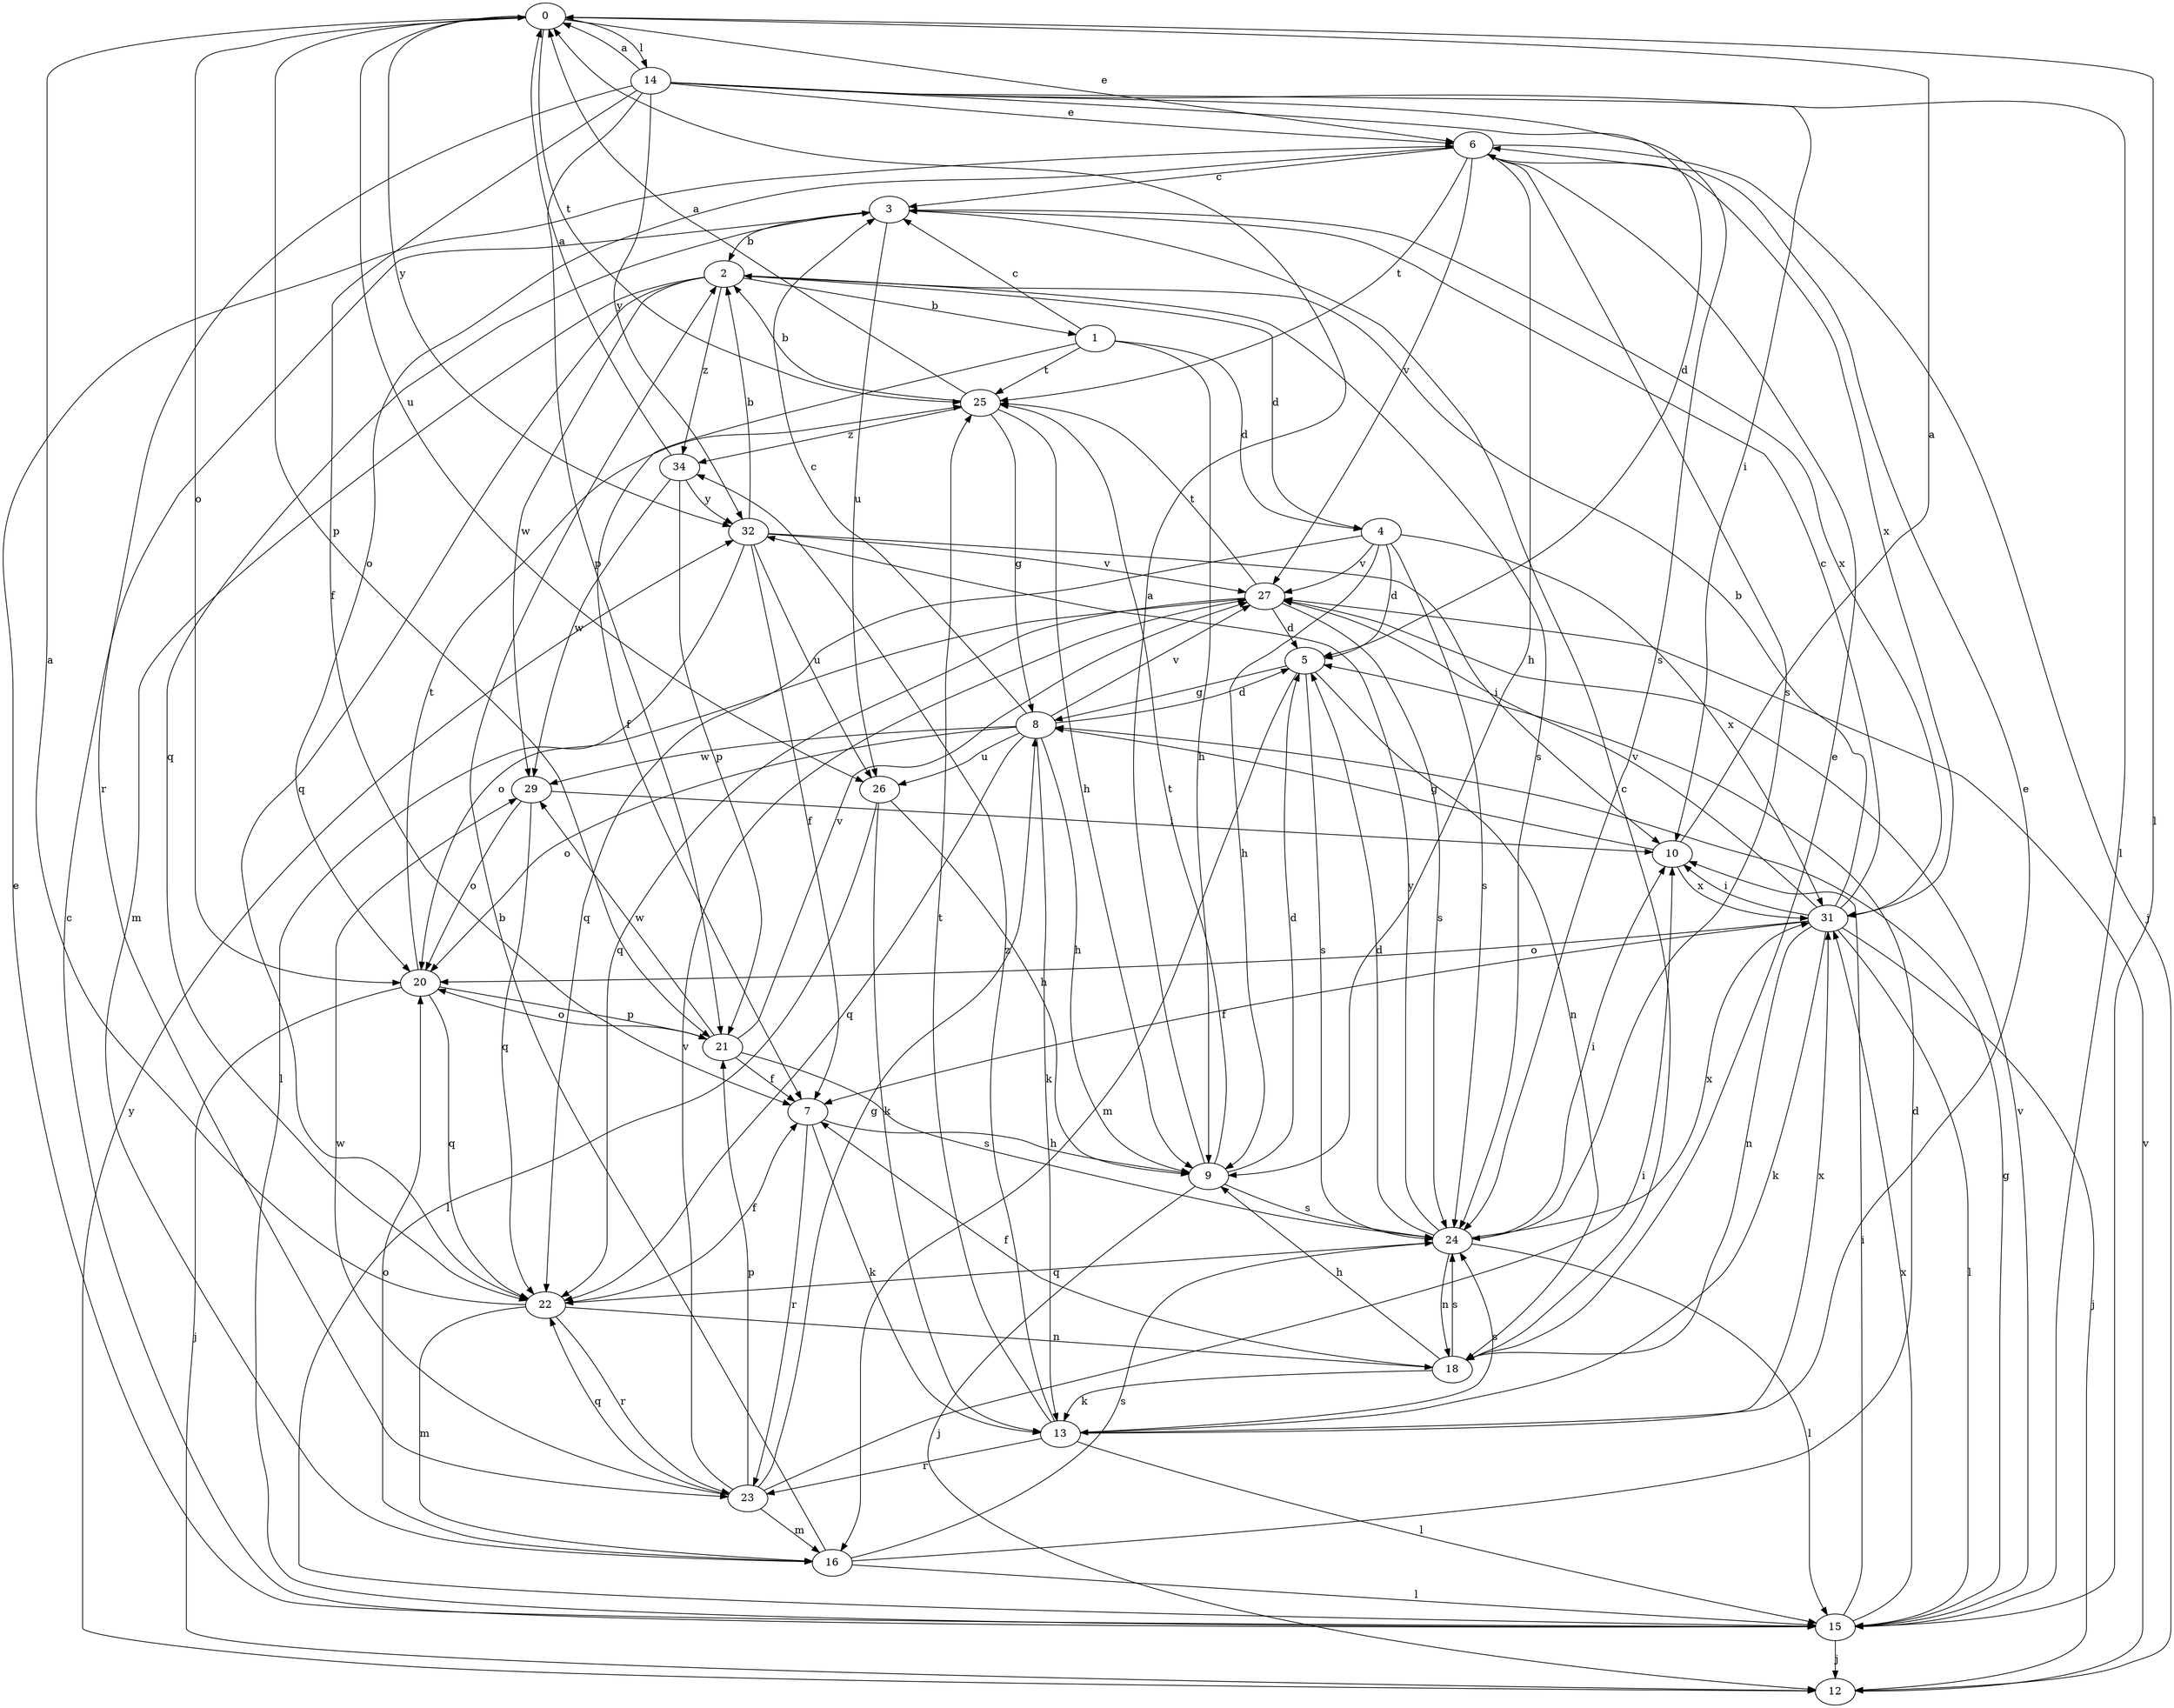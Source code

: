 strict digraph  {
0;
1;
2;
3;
4;
5;
6;
7;
8;
9;
10;
12;
13;
14;
15;
16;
18;
20;
21;
22;
23;
24;
25;
26;
27;
29;
31;
32;
34;
0 -> 6  [label=e];
0 -> 14  [label=l];
0 -> 15  [label=l];
0 -> 20  [label=o];
0 -> 21  [label=p];
0 -> 25  [label=t];
0 -> 26  [label=u];
0 -> 32  [label=y];
1 -> 3  [label=c];
1 -> 4  [label=d];
1 -> 7  [label=f];
1 -> 9  [label=h];
1 -> 25  [label=t];
2 -> 1  [label=b];
2 -> 4  [label=d];
2 -> 16  [label=m];
2 -> 22  [label=q];
2 -> 24  [label=s];
2 -> 29  [label=w];
2 -> 34  [label=z];
3 -> 2  [label=b];
3 -> 22  [label=q];
3 -> 26  [label=u];
3 -> 31  [label=x];
4 -> 5  [label=d];
4 -> 9  [label=h];
4 -> 22  [label=q];
4 -> 24  [label=s];
4 -> 27  [label=v];
4 -> 31  [label=x];
5 -> 8  [label=g];
5 -> 16  [label=m];
5 -> 18  [label=n];
5 -> 24  [label=s];
6 -> 3  [label=c];
6 -> 9  [label=h];
6 -> 12  [label=j];
6 -> 20  [label=o];
6 -> 24  [label=s];
6 -> 25  [label=t];
6 -> 27  [label=v];
6 -> 31  [label=x];
7 -> 9  [label=h];
7 -> 13  [label=k];
7 -> 23  [label=r];
8 -> 3  [label=c];
8 -> 5  [label=d];
8 -> 9  [label=h];
8 -> 13  [label=k];
8 -> 20  [label=o];
8 -> 22  [label=q];
8 -> 26  [label=u];
8 -> 27  [label=v];
8 -> 29  [label=w];
9 -> 0  [label=a];
9 -> 5  [label=d];
9 -> 12  [label=j];
9 -> 24  [label=s];
9 -> 25  [label=t];
10 -> 0  [label=a];
10 -> 8  [label=g];
10 -> 31  [label=x];
12 -> 27  [label=v];
12 -> 32  [label=y];
13 -> 6  [label=e];
13 -> 15  [label=l];
13 -> 23  [label=r];
13 -> 24  [label=s];
13 -> 25  [label=t];
13 -> 31  [label=x];
13 -> 34  [label=z];
14 -> 0  [label=a];
14 -> 5  [label=d];
14 -> 6  [label=e];
14 -> 7  [label=f];
14 -> 10  [label=i];
14 -> 15  [label=l];
14 -> 21  [label=p];
14 -> 23  [label=r];
14 -> 24  [label=s];
14 -> 32  [label=y];
15 -> 3  [label=c];
15 -> 6  [label=e];
15 -> 8  [label=g];
15 -> 10  [label=i];
15 -> 12  [label=j];
15 -> 27  [label=v];
15 -> 31  [label=x];
16 -> 2  [label=b];
16 -> 5  [label=d];
16 -> 15  [label=l];
16 -> 20  [label=o];
16 -> 24  [label=s];
18 -> 3  [label=c];
18 -> 6  [label=e];
18 -> 7  [label=f];
18 -> 9  [label=h];
18 -> 13  [label=k];
18 -> 24  [label=s];
20 -> 12  [label=j];
20 -> 21  [label=p];
20 -> 22  [label=q];
20 -> 25  [label=t];
21 -> 7  [label=f];
21 -> 20  [label=o];
21 -> 24  [label=s];
21 -> 27  [label=v];
21 -> 29  [label=w];
22 -> 0  [label=a];
22 -> 7  [label=f];
22 -> 16  [label=m];
22 -> 18  [label=n];
22 -> 23  [label=r];
23 -> 8  [label=g];
23 -> 10  [label=i];
23 -> 16  [label=m];
23 -> 21  [label=p];
23 -> 22  [label=q];
23 -> 27  [label=v];
23 -> 29  [label=w];
24 -> 5  [label=d];
24 -> 10  [label=i];
24 -> 15  [label=l];
24 -> 18  [label=n];
24 -> 22  [label=q];
24 -> 31  [label=x];
24 -> 32  [label=y];
25 -> 0  [label=a];
25 -> 2  [label=b];
25 -> 8  [label=g];
25 -> 9  [label=h];
25 -> 34  [label=z];
26 -> 9  [label=h];
26 -> 13  [label=k];
26 -> 15  [label=l];
27 -> 5  [label=d];
27 -> 20  [label=o];
27 -> 22  [label=q];
27 -> 24  [label=s];
27 -> 25  [label=t];
29 -> 10  [label=i];
29 -> 20  [label=o];
29 -> 22  [label=q];
31 -> 2  [label=b];
31 -> 3  [label=c];
31 -> 7  [label=f];
31 -> 10  [label=i];
31 -> 12  [label=j];
31 -> 13  [label=k];
31 -> 15  [label=l];
31 -> 18  [label=n];
31 -> 20  [label=o];
31 -> 27  [label=v];
32 -> 2  [label=b];
32 -> 7  [label=f];
32 -> 10  [label=i];
32 -> 15  [label=l];
32 -> 26  [label=u];
32 -> 27  [label=v];
34 -> 0  [label=a];
34 -> 21  [label=p];
34 -> 29  [label=w];
34 -> 32  [label=y];
}
